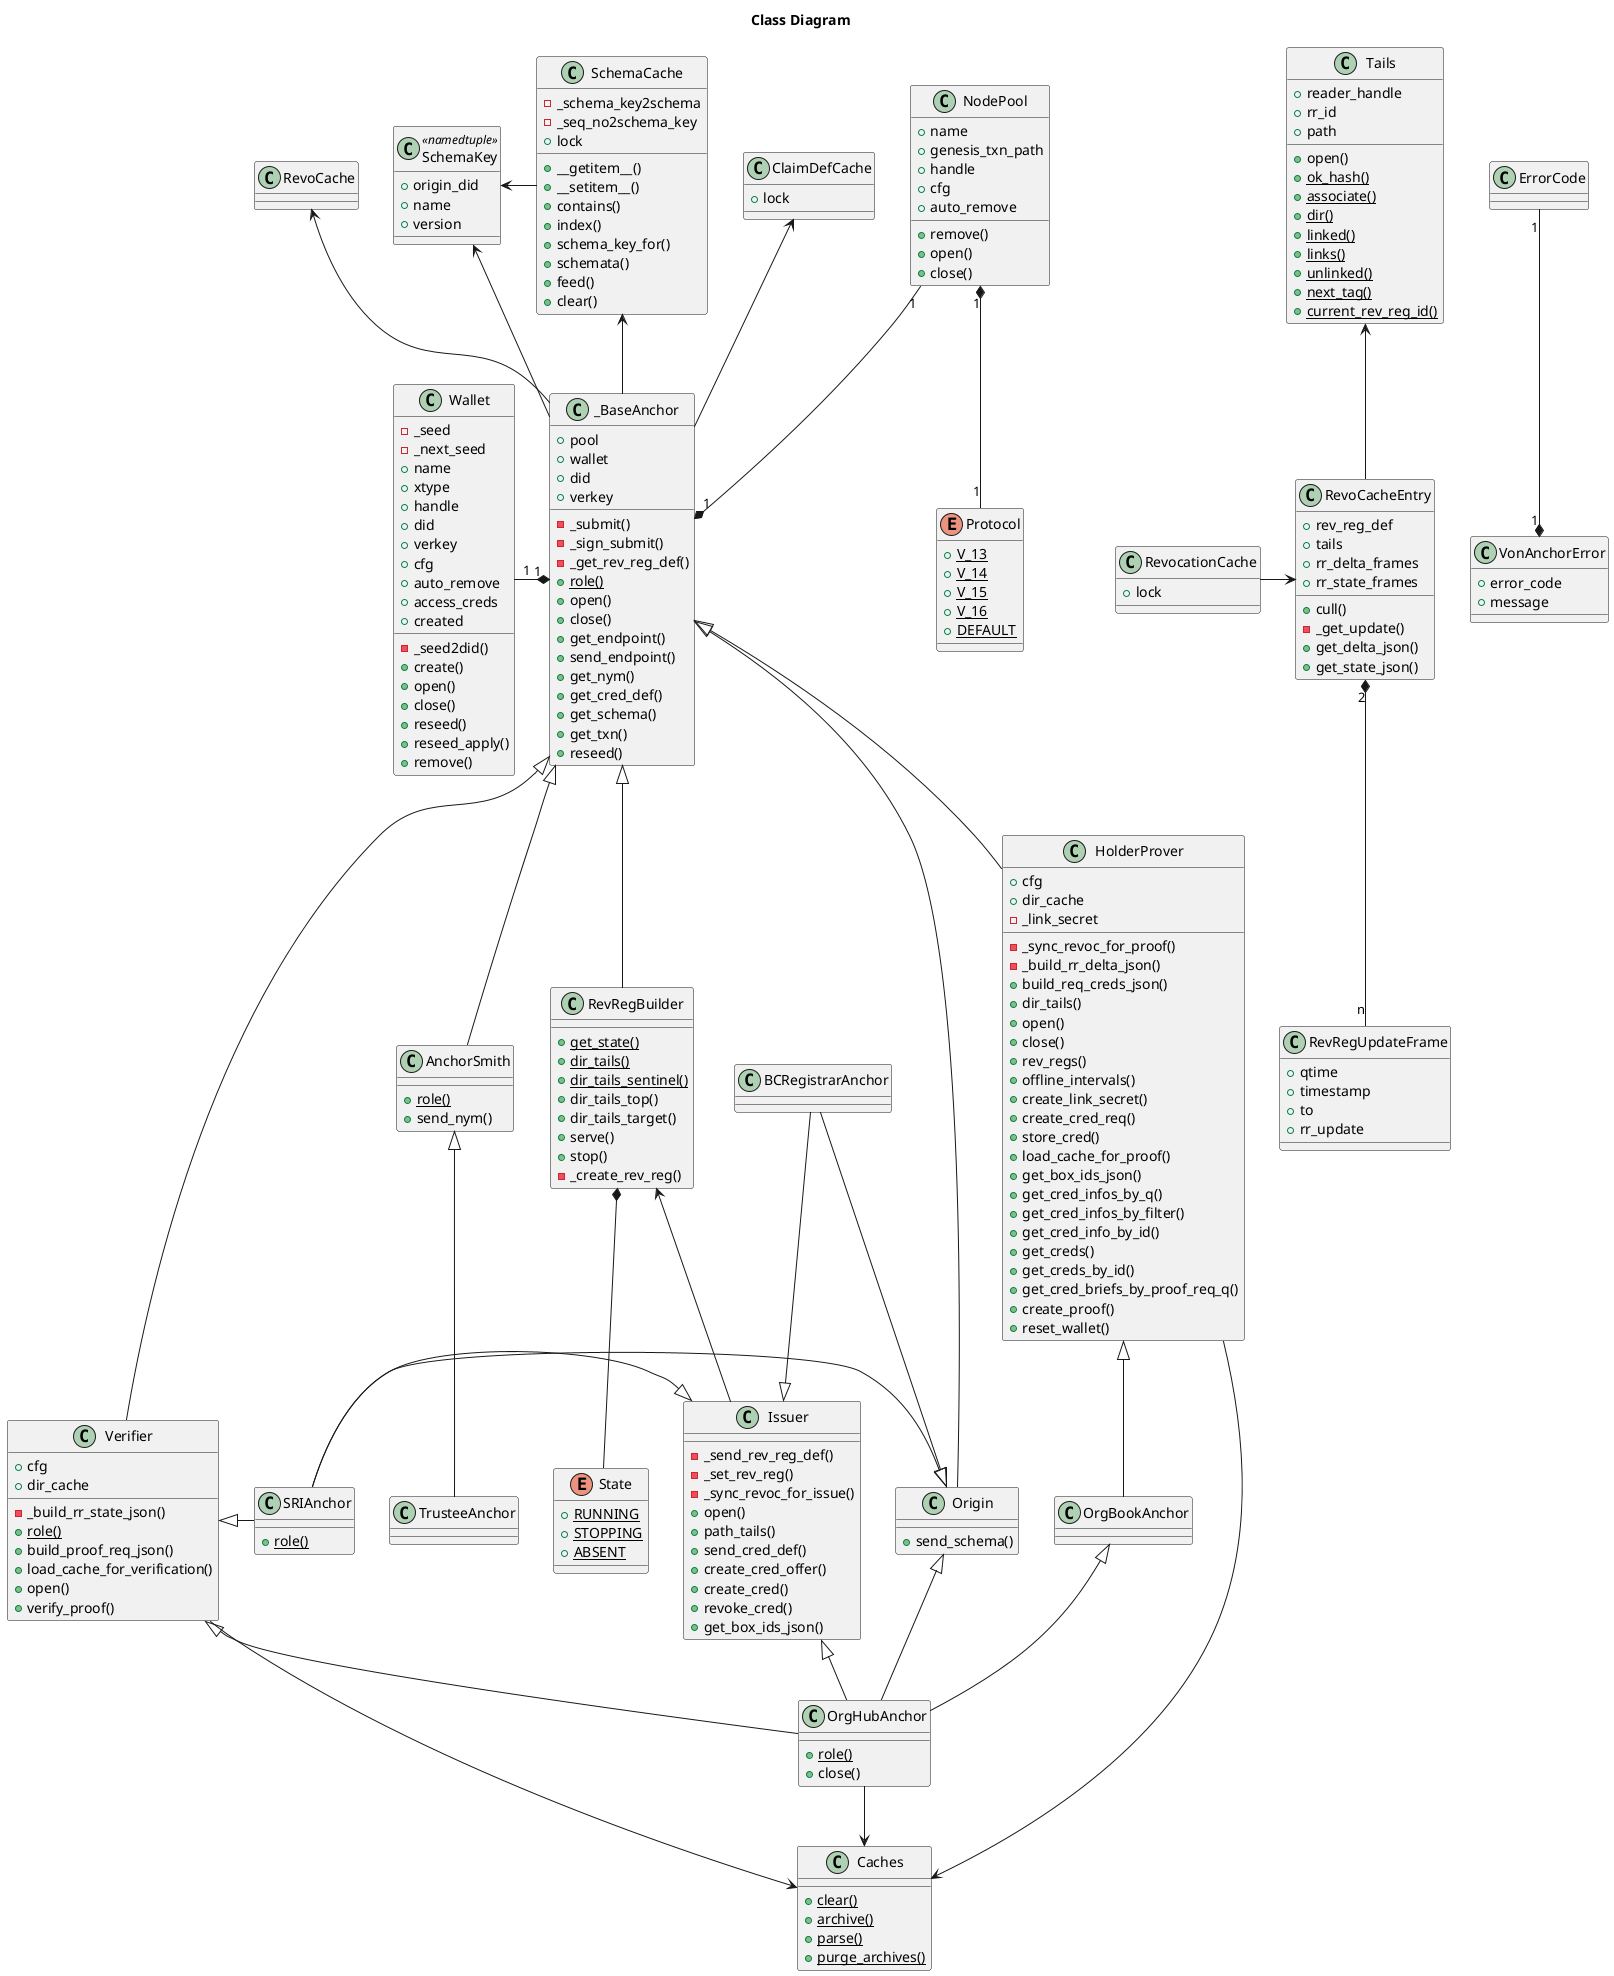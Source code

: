 @startuml
/'
Copyright 2017-2018 Government of Canada - Public Services and Procurement Canada - buyandsell.gc.ca

Licensed under the Apache License, Version 2.0 (the "License");
you may not use this file except in compliance with the License.
You may obtain a copy of the License at

http://www.apache.org/licenses/LICENSE-2.0
or
Unless required by applicable law or agreed to in writing, software
distributed under the License is distributed on an "AS IS" BASIS,
WITHOUT WARRANTIES OR CONDITIONS OF ANY KIND, either express or implied.
See the License for the specific language governing permissions and
limitations under the License.
'/

title Class Diagram

class ErrorCode {
}

class VonAnchorError {
    +error_code
    +message
}

class SchemaKey << namedtuple >> {
    +origin_did
    +name
    +version
}

class SchemaCache {
    -_schema_key2schema
    -_seq_no2schema_key
    +lock
    +__getitem__()
    +__setitem__()
    +contains()
    +index()
    +schema_key_for()
    +schemata()
    +feed()
    +clear()
}

class ClaimDefCache{
    +lock
}

class Tails {
    +reader_handle
    +rr_id
    +path
    +open()
    {static} +ok_hash()
    {static} +associate()
    {static} +dir()
    {static} +linked()
    {static} +links()
    {static} +unlinked()
    {static} +next_tag()
    {static} +current_rev_reg_id()
}

class RevoCacheEntry {
    +rev_reg_def
    +tails
    +cull()
    -_get_update()
    +rr_delta_frames
    +rr_state_frames
    +get_delta_json()
    +get_state_json()
}

class RevRegUpdateFrame {
    +qtime
    +timestamp
    +to
    +rr_update
}

class RevocationCache {
    +lock
}

class Caches {
    {static} +clear()
    {static} +archive()
    {static} +parse()
    {static} +purge_archives()
}

class Wallet {
    -_seed2did()
    -_seed
    -_next_seed
    +name
    +xtype
    +handle
    +did
    +verkey
    +cfg
    +auto_remove
    +access_creds
    +created
    +create()
    +open()
    +close()
    +reseed()
    +reseed_apply()
    +remove()
}

enum Protocol {
    {static} +V_13
    {static} +V_14
    {static} +V_15
    {static} +V_16
    {static} +DEFAULT
}

class NodePool {
    +name
    +genesis_txn_path
    +handle
    +cfg
    +auto_remove
    +remove()
    +open()
    +close()
}

class _BaseAnchor {
    +pool
    +wallet
    +did
    +verkey
    -_submit()
    -_sign_submit()
    -_get_rev_reg_def()
    {static} +role()
    +open()
    +close()
    +get_endpoint()
    +send_endpoint()
    +get_nym()
    +get_cred_def()
    +get_schema()
    +get_txn()
    +reseed()
}

class AnchorSmith {
    {static} +role()
    +send_nym()
}

class Origin {
    +send_schema()
}

class RevRegBuilder {
    {static} +get_state()
    {static} +dir_tails()
    {static} +dir_tails_sentinel()
    +dir_tails_top()
    +dir_tails_target()
    +serve()
    +stop()
    -_create_rev_reg()
}

enum State {
    {static} +RUNNING
    {static} +STOPPING
    {static} +ABSENT
}

class Issuer {
    -_send_rev_reg_def()
    -_set_rev_reg()
    -_sync_revoc_for_issue()
    +open()
    +path_tails()
    +send_cred_def()
    +create_cred_offer()
    +create_cred()
    +revoke_cred()
    +get_box_ids_json()
}

class HolderProver {
    +cfg
    +dir_cache
    -_link_secret
    -_sync_revoc_for_proof()
    -_build_rr_delta_json()
    +build_req_creds_json()
    +dir_tails()
    +open()
    +close()
    +rev_regs()
    +offline_intervals()
    +create_link_secret()
    +create_cred_req()
    +store_cred()
    +load_cache_for_proof()
    +get_box_ids_json()
    +get_cred_infos_by_q()
    +get_cred_infos_by_filter()
    +get_cred_info_by_id()
    +get_creds()
    +get_creds_by_id()
    +get_cred_briefs_by_proof_req_q()
    +create_proof()
    +reset_wallet()
}

class Verifier {
    +cfg
    +dir_cache
    -_build_rr_state_json()
    {static} +role()
    +build_proof_req_json()
    +load_cache_for_verification()
    +open()
    +verify_proof()
}

class TrusteeAnchor {
}

class SRIAnchor {
    {static} +role()
}

class BCRegistrarAnchor {
}

class OrgBookAnchor {
}

class OrgHubAnchor {
    {static} +role()
    +close()
}

VonAnchorError "1" *-up- "1" ErrorCode
SchemaCache -left-> SchemaKey
_BaseAnchor -left-> SchemaKey

NodePool "1" *-- "1" Protocol

RevRegBuilder *-- State


_BaseAnchor -up-> SchemaCache
_BaseAnchor "1" *-left- "1" Wallet
_BaseAnchor "1" *-up- "1" NodePool

RevoCacheEntry -up-> Tails
RevoCacheEntry "2" *-down- "n" RevRegUpdateFrame
RevocationCache -> RevoCacheEntry

_BaseAnchor -up-> RevoCache

_BaseAnchor -up-> ClaimDefCache
_BaseAnchor <|-down- AnchorSmith
_BaseAnchor <|-down- Origin
_BaseAnchor <|-down- HolderProver
_BaseAnchor <|-down- Verifier

AnchorSmith <|-down- TrusteeAnchor
_BaseAnchor <|-down- RevRegBuilder
RevRegBuilder <-- Issuer

Origin <|-left- SRIAnchor
Issuer <|-left- SRIAnchor
Verifier <|-right- SRIAnchor

Issuer <|-up- BCRegistrarAnchor
Origin <|-up- BCRegistrarAnchor

HolderProver <|-down- OrgBookAnchor

OrgBookAnchor <|-- OrgHubAnchor
Issuer <|-- OrgHubAnchor
Origin <|-- OrgHubAnchor
Verifier <|-- OrgHubAnchor

HolderProver --> Caches
Verifier --> Caches
OrgHubAnchor --> Caches

@enduml
